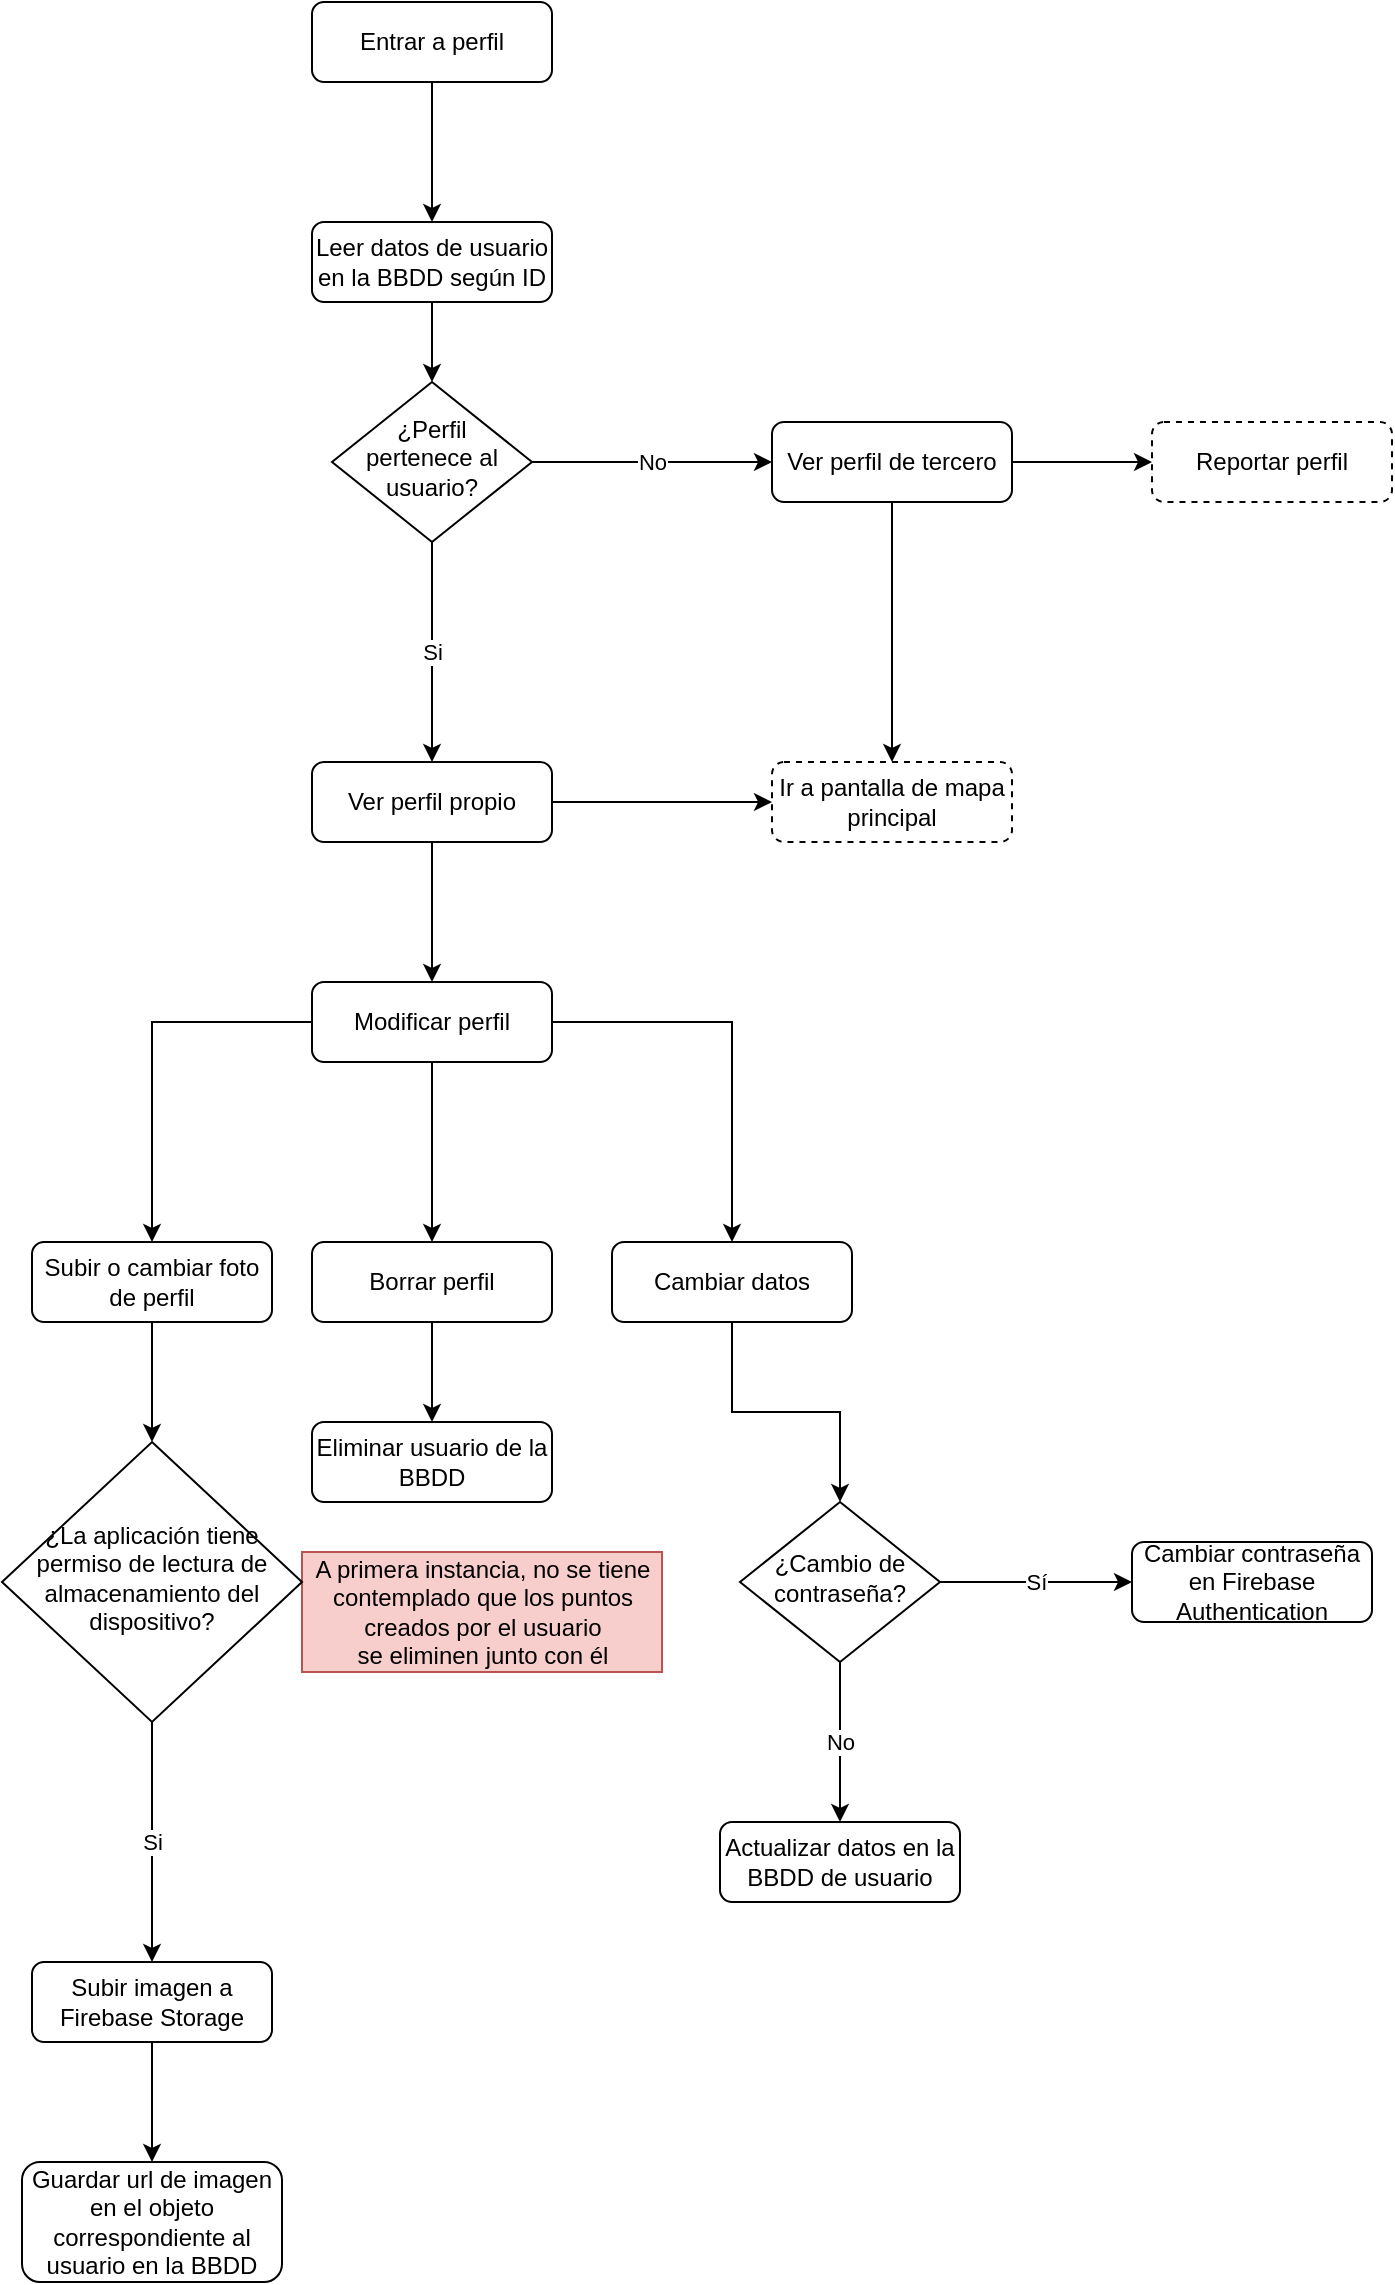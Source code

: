 <mxfile version="15.7.3" type="github">
  <diagram id="C5RBs43oDa-KdzZeNtuy" name="Page-1">
    <mxGraphModel dx="1381" dy="756" grid="1" gridSize="10" guides="1" tooltips="1" connect="1" arrows="1" fold="1" page="1" pageScale="1" pageWidth="827" pageHeight="1169" math="0" shadow="0">
      <root>
        <mxCell id="WIyWlLk6GJQsqaUBKTNV-0" />
        <mxCell id="WIyWlLk6GJQsqaUBKTNV-1" parent="WIyWlLk6GJQsqaUBKTNV-0" />
        <mxCell id="Q-1Xya8EfabUiZOA57DP-1" style="edgeStyle=orthogonalEdgeStyle;rounded=0;orthogonalLoop=1;jettySize=auto;html=1;" edge="1" parent="WIyWlLk6GJQsqaUBKTNV-1" source="Q-1Xya8EfabUiZOA57DP-0" target="Q-1Xya8EfabUiZOA57DP-17">
          <mxGeometry relative="1" as="geometry">
            <mxPoint x="250" y="135" as="targetPoint" />
          </mxGeometry>
        </mxCell>
        <mxCell id="Q-1Xya8EfabUiZOA57DP-0" value="Entrar a perfil" style="rounded=1;whiteSpace=wrap;html=1;fontSize=12;glass=0;strokeWidth=1;shadow=0;" vertex="1" parent="WIyWlLk6GJQsqaUBKTNV-1">
          <mxGeometry x="200" y="60" width="120" height="40" as="geometry" />
        </mxCell>
        <mxCell id="Q-1Xya8EfabUiZOA57DP-3" value="No" style="edgeStyle=orthogonalEdgeStyle;rounded=0;orthogonalLoop=1;jettySize=auto;html=1;" edge="1" parent="WIyWlLk6GJQsqaUBKTNV-1" source="Q-1Xya8EfabUiZOA57DP-2" target="Q-1Xya8EfabUiZOA57DP-4">
          <mxGeometry relative="1" as="geometry">
            <mxPoint x="420" y="290" as="targetPoint" />
          </mxGeometry>
        </mxCell>
        <mxCell id="Q-1Xya8EfabUiZOA57DP-10" value="Si" style="edgeStyle=orthogonalEdgeStyle;rounded=0;orthogonalLoop=1;jettySize=auto;html=1;" edge="1" parent="WIyWlLk6GJQsqaUBKTNV-1" source="Q-1Xya8EfabUiZOA57DP-2" target="Q-1Xya8EfabUiZOA57DP-9">
          <mxGeometry relative="1" as="geometry" />
        </mxCell>
        <mxCell id="Q-1Xya8EfabUiZOA57DP-2" value="¿Perfil pertenece al usuario?" style="rhombus;whiteSpace=wrap;html=1;shadow=0;fontFamily=Helvetica;fontSize=12;align=center;strokeWidth=1;spacing=6;spacingTop=-4;" vertex="1" parent="WIyWlLk6GJQsqaUBKTNV-1">
          <mxGeometry x="210" y="250" width="100" height="80" as="geometry" />
        </mxCell>
        <mxCell id="Q-1Xya8EfabUiZOA57DP-6" style="edgeStyle=orthogonalEdgeStyle;rounded=0;orthogonalLoop=1;jettySize=auto;html=1;entryX=0;entryY=0.5;entryDx=0;entryDy=0;" edge="1" parent="WIyWlLk6GJQsqaUBKTNV-1" source="Q-1Xya8EfabUiZOA57DP-4" target="Q-1Xya8EfabUiZOA57DP-5">
          <mxGeometry relative="1" as="geometry" />
        </mxCell>
        <mxCell id="Q-1Xya8EfabUiZOA57DP-24" style="edgeStyle=orthogonalEdgeStyle;rounded=0;orthogonalLoop=1;jettySize=auto;html=1;" edge="1" parent="WIyWlLk6GJQsqaUBKTNV-1" source="Q-1Xya8EfabUiZOA57DP-4" target="Q-1Xya8EfabUiZOA57DP-22">
          <mxGeometry relative="1" as="geometry" />
        </mxCell>
        <mxCell id="Q-1Xya8EfabUiZOA57DP-4" value="Ver perfil de tercero&lt;br&gt;" style="rounded=1;whiteSpace=wrap;html=1;fontSize=12;glass=0;strokeWidth=1;shadow=0;" vertex="1" parent="WIyWlLk6GJQsqaUBKTNV-1">
          <mxGeometry x="430" y="270" width="120" height="40" as="geometry" />
        </mxCell>
        <mxCell id="Q-1Xya8EfabUiZOA57DP-5" value="Reportar perfil" style="rounded=1;whiteSpace=wrap;html=1;fontSize=12;glass=0;strokeWidth=1;shadow=0;dashed=1;" vertex="1" parent="WIyWlLk6GJQsqaUBKTNV-1">
          <mxGeometry x="620" y="270" width="120" height="40" as="geometry" />
        </mxCell>
        <mxCell id="Q-1Xya8EfabUiZOA57DP-12" style="edgeStyle=orthogonalEdgeStyle;rounded=0;orthogonalLoop=1;jettySize=auto;html=1;" edge="1" parent="WIyWlLk6GJQsqaUBKTNV-1" source="Q-1Xya8EfabUiZOA57DP-9" target="Q-1Xya8EfabUiZOA57DP-11">
          <mxGeometry relative="1" as="geometry" />
        </mxCell>
        <mxCell id="Q-1Xya8EfabUiZOA57DP-23" style="edgeStyle=orthogonalEdgeStyle;rounded=0;orthogonalLoop=1;jettySize=auto;html=1;" edge="1" parent="WIyWlLk6GJQsqaUBKTNV-1" source="Q-1Xya8EfabUiZOA57DP-9" target="Q-1Xya8EfabUiZOA57DP-22">
          <mxGeometry relative="1" as="geometry" />
        </mxCell>
        <mxCell id="Q-1Xya8EfabUiZOA57DP-9" value="Ver perfil propio" style="rounded=1;whiteSpace=wrap;html=1;fontSize=12;glass=0;strokeWidth=1;shadow=0;" vertex="1" parent="WIyWlLk6GJQsqaUBKTNV-1">
          <mxGeometry x="200" y="440" width="120" height="40" as="geometry" />
        </mxCell>
        <mxCell id="Q-1Xya8EfabUiZOA57DP-13" style="edgeStyle=orthogonalEdgeStyle;rounded=0;orthogonalLoop=1;jettySize=auto;html=1;" edge="1" parent="WIyWlLk6GJQsqaUBKTNV-1" source="Q-1Xya8EfabUiZOA57DP-11" target="Q-1Xya8EfabUiZOA57DP-14">
          <mxGeometry relative="1" as="geometry">
            <mxPoint x="440" y="680" as="targetPoint" />
          </mxGeometry>
        </mxCell>
        <mxCell id="Q-1Xya8EfabUiZOA57DP-16" style="edgeStyle=orthogonalEdgeStyle;rounded=0;orthogonalLoop=1;jettySize=auto;html=1;entryX=0.5;entryY=0;entryDx=0;entryDy=0;" edge="1" parent="WIyWlLk6GJQsqaUBKTNV-1" source="Q-1Xya8EfabUiZOA57DP-11" target="Q-1Xya8EfabUiZOA57DP-15">
          <mxGeometry relative="1" as="geometry" />
        </mxCell>
        <mxCell id="Q-1Xya8EfabUiZOA57DP-20" style="edgeStyle=orthogonalEdgeStyle;rounded=0;orthogonalLoop=1;jettySize=auto;html=1;" edge="1" parent="WIyWlLk6GJQsqaUBKTNV-1" source="Q-1Xya8EfabUiZOA57DP-11" target="Q-1Xya8EfabUiZOA57DP-19">
          <mxGeometry relative="1" as="geometry" />
        </mxCell>
        <mxCell id="Q-1Xya8EfabUiZOA57DP-11" value="Modificar perfil" style="rounded=1;whiteSpace=wrap;html=1;fontSize=12;glass=0;strokeWidth=1;shadow=0;" vertex="1" parent="WIyWlLk6GJQsqaUBKTNV-1">
          <mxGeometry x="200" y="550" width="120" height="40" as="geometry" />
        </mxCell>
        <mxCell id="Q-1Xya8EfabUiZOA57DP-34" style="edgeStyle=orthogonalEdgeStyle;rounded=0;orthogonalLoop=1;jettySize=auto;html=1;" edge="1" parent="WIyWlLk6GJQsqaUBKTNV-1" source="Q-1Xya8EfabUiZOA57DP-14" target="Q-1Xya8EfabUiZOA57DP-36">
          <mxGeometry relative="1" as="geometry">
            <mxPoint x="474" y="810" as="targetPoint" />
          </mxGeometry>
        </mxCell>
        <mxCell id="Q-1Xya8EfabUiZOA57DP-14" value="Cambiar datos" style="rounded=1;whiteSpace=wrap;html=1;fontSize=12;glass=0;strokeWidth=1;shadow=0;" vertex="1" parent="WIyWlLk6GJQsqaUBKTNV-1">
          <mxGeometry x="350" y="680" width="120" height="40" as="geometry" />
        </mxCell>
        <mxCell id="Q-1Xya8EfabUiZOA57DP-26" style="edgeStyle=orthogonalEdgeStyle;rounded=0;orthogonalLoop=1;jettySize=auto;html=1;" edge="1" parent="WIyWlLk6GJQsqaUBKTNV-1" source="Q-1Xya8EfabUiZOA57DP-15" target="Q-1Xya8EfabUiZOA57DP-25">
          <mxGeometry relative="1" as="geometry" />
        </mxCell>
        <mxCell id="Q-1Xya8EfabUiZOA57DP-15" value="Subir o cambiar foto de perfil" style="rounded=1;whiteSpace=wrap;html=1;fontSize=12;glass=0;strokeWidth=1;shadow=0;" vertex="1" parent="WIyWlLk6GJQsqaUBKTNV-1">
          <mxGeometry x="60" y="680" width="120" height="40" as="geometry" />
        </mxCell>
        <mxCell id="Q-1Xya8EfabUiZOA57DP-18" style="edgeStyle=orthogonalEdgeStyle;rounded=0;orthogonalLoop=1;jettySize=auto;html=1;" edge="1" parent="WIyWlLk6GJQsqaUBKTNV-1" source="Q-1Xya8EfabUiZOA57DP-17" target="Q-1Xya8EfabUiZOA57DP-2">
          <mxGeometry relative="1" as="geometry" />
        </mxCell>
        <mxCell id="Q-1Xya8EfabUiZOA57DP-17" value="Leer datos de usuario en la BBDD según ID" style="rounded=1;whiteSpace=wrap;html=1;fontSize=12;glass=0;strokeWidth=1;shadow=0;" vertex="1" parent="WIyWlLk6GJQsqaUBKTNV-1">
          <mxGeometry x="200" y="170" width="120" height="40" as="geometry" />
        </mxCell>
        <mxCell id="Q-1Xya8EfabUiZOA57DP-32" style="edgeStyle=orthogonalEdgeStyle;rounded=0;orthogonalLoop=1;jettySize=auto;html=1;exitX=0.5;exitY=1;exitDx=0;exitDy=0;entryX=0.5;entryY=0;entryDx=0;entryDy=0;" edge="1" parent="WIyWlLk6GJQsqaUBKTNV-1" source="Q-1Xya8EfabUiZOA57DP-19" target="Q-1Xya8EfabUiZOA57DP-31">
          <mxGeometry relative="1" as="geometry" />
        </mxCell>
        <mxCell id="Q-1Xya8EfabUiZOA57DP-19" value="Borrar perfil" style="rounded=1;whiteSpace=wrap;html=1;fontSize=12;glass=0;strokeWidth=1;shadow=0;" vertex="1" parent="WIyWlLk6GJQsqaUBKTNV-1">
          <mxGeometry x="200" y="680" width="120" height="40" as="geometry" />
        </mxCell>
        <mxCell id="Q-1Xya8EfabUiZOA57DP-21" value="A primera instancia, no se tiene &lt;br&gt;contemplado que los puntos &lt;br&gt;creados por el usuario &lt;br&gt;se eliminen junto con él" style="text;html=1;align=center;verticalAlign=middle;resizable=0;points=[];autosize=1;strokeColor=#b85450;fillColor=#f8cecc;" vertex="1" parent="WIyWlLk6GJQsqaUBKTNV-1">
          <mxGeometry x="195" y="835" width="180" height="60" as="geometry" />
        </mxCell>
        <mxCell id="Q-1Xya8EfabUiZOA57DP-22" value="Ir a pantalla de mapa principal" style="rounded=1;whiteSpace=wrap;html=1;fontSize=12;glass=0;strokeWidth=1;shadow=0;dashed=1;" vertex="1" parent="WIyWlLk6GJQsqaUBKTNV-1">
          <mxGeometry x="430" y="440" width="120" height="40" as="geometry" />
        </mxCell>
        <mxCell id="Q-1Xya8EfabUiZOA57DP-27" value="Si" style="edgeStyle=orthogonalEdgeStyle;rounded=0;orthogonalLoop=1;jettySize=auto;html=1;" edge="1" parent="WIyWlLk6GJQsqaUBKTNV-1" source="Q-1Xya8EfabUiZOA57DP-25" target="Q-1Xya8EfabUiZOA57DP-28">
          <mxGeometry relative="1" as="geometry">
            <mxPoint x="120" y="1020" as="targetPoint" />
          </mxGeometry>
        </mxCell>
        <mxCell id="Q-1Xya8EfabUiZOA57DP-25" value="¿La aplicación tiene permiso de lectura de almacenamiento del dispositivo?" style="rhombus;whiteSpace=wrap;html=1;shadow=0;fontFamily=Helvetica;fontSize=12;align=center;strokeWidth=1;spacing=6;spacingTop=-4;" vertex="1" parent="WIyWlLk6GJQsqaUBKTNV-1">
          <mxGeometry x="45" y="780" width="150" height="140" as="geometry" />
        </mxCell>
        <mxCell id="Q-1Xya8EfabUiZOA57DP-30" style="edgeStyle=orthogonalEdgeStyle;rounded=0;orthogonalLoop=1;jettySize=auto;html=1;" edge="1" parent="WIyWlLk6GJQsqaUBKTNV-1" source="Q-1Xya8EfabUiZOA57DP-28" target="Q-1Xya8EfabUiZOA57DP-29">
          <mxGeometry relative="1" as="geometry" />
        </mxCell>
        <mxCell id="Q-1Xya8EfabUiZOA57DP-28" value="Subir imagen a Firebase Storage" style="rounded=1;whiteSpace=wrap;html=1;fontSize=12;glass=0;strokeWidth=1;shadow=0;" vertex="1" parent="WIyWlLk6GJQsqaUBKTNV-1">
          <mxGeometry x="60" y="1040" width="120" height="40" as="geometry" />
        </mxCell>
        <mxCell id="Q-1Xya8EfabUiZOA57DP-29" value="Guardar url de imagen en el objeto correspondiente al usuario en la BBDD" style="rounded=1;whiteSpace=wrap;html=1;fontSize=12;glass=0;strokeWidth=1;shadow=0;" vertex="1" parent="WIyWlLk6GJQsqaUBKTNV-1">
          <mxGeometry x="55" y="1140" width="130" height="60" as="geometry" />
        </mxCell>
        <mxCell id="Q-1Xya8EfabUiZOA57DP-31" value="Eliminar usuario de la BBDD" style="rounded=1;whiteSpace=wrap;html=1;fontSize=12;glass=0;strokeWidth=1;shadow=0;" vertex="1" parent="WIyWlLk6GJQsqaUBKTNV-1">
          <mxGeometry x="200" y="770" width="120" height="40" as="geometry" />
        </mxCell>
        <mxCell id="Q-1Xya8EfabUiZOA57DP-35" value="Actualizar datos en la BBDD de usuario" style="rounded=1;whiteSpace=wrap;html=1;fontSize=12;glass=0;strokeWidth=1;shadow=0;" vertex="1" parent="WIyWlLk6GJQsqaUBKTNV-1">
          <mxGeometry x="404" y="970" width="120" height="40" as="geometry" />
        </mxCell>
        <mxCell id="Q-1Xya8EfabUiZOA57DP-37" value="No" style="edgeStyle=orthogonalEdgeStyle;rounded=0;orthogonalLoop=1;jettySize=auto;html=1;" edge="1" parent="WIyWlLk6GJQsqaUBKTNV-1" source="Q-1Xya8EfabUiZOA57DP-36" target="Q-1Xya8EfabUiZOA57DP-35">
          <mxGeometry relative="1" as="geometry" />
        </mxCell>
        <mxCell id="Q-1Xya8EfabUiZOA57DP-40" value="Sí" style="edgeStyle=orthogonalEdgeStyle;rounded=0;orthogonalLoop=1;jettySize=auto;html=1;entryX=0;entryY=0.5;entryDx=0;entryDy=0;" edge="1" parent="WIyWlLk6GJQsqaUBKTNV-1" source="Q-1Xya8EfabUiZOA57DP-36" target="Q-1Xya8EfabUiZOA57DP-39">
          <mxGeometry relative="1" as="geometry" />
        </mxCell>
        <mxCell id="Q-1Xya8EfabUiZOA57DP-36" value="¿Cambio de contraseña?" style="rhombus;whiteSpace=wrap;html=1;shadow=0;fontFamily=Helvetica;fontSize=12;align=center;strokeWidth=1;spacing=6;spacingTop=-4;" vertex="1" parent="WIyWlLk6GJQsqaUBKTNV-1">
          <mxGeometry x="414" y="810" width="100" height="80" as="geometry" />
        </mxCell>
        <mxCell id="Q-1Xya8EfabUiZOA57DP-39" value="Cambiar contraseña en Firebase Authentication" style="rounded=1;whiteSpace=wrap;html=1;fontSize=12;glass=0;strokeWidth=1;shadow=0;" vertex="1" parent="WIyWlLk6GJQsqaUBKTNV-1">
          <mxGeometry x="610" y="830" width="120" height="40" as="geometry" />
        </mxCell>
      </root>
    </mxGraphModel>
  </diagram>
</mxfile>
